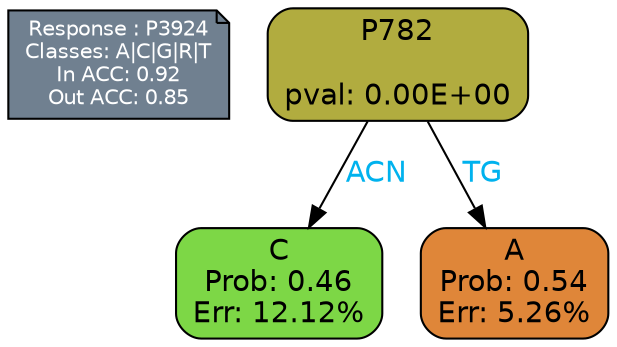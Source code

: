 digraph Tree {
node [shape=box, style="filled, rounded", color="black", fontname=helvetica] ;
graph [ranksep=equally, splines=polylines, bgcolor=transparent, dpi=600] ;
edge [fontname=helvetica] ;
LEGEND [label="Response : P3924
Classes: A|C|G|R|T
In ACC: 0.92
Out ACC: 0.85
",shape=note,align=left,style=filled,fillcolor="slategray",fontcolor="white",fontsize=10];1 [label="P782

pval: 0.00E+00", fillcolor="#b1ac3f"] ;
2 [label="C
Prob: 0.46
Err: 12.12%", fillcolor="#7dd746"] ;
3 [label="A
Prob: 0.54
Err: 5.26%", fillcolor="#df8639"] ;
1 -> 2 [label="ACN",fontcolor=deepskyblue2] ;
1 -> 3 [label="TG",fontcolor=deepskyblue2] ;
{rank = same; 2;3;}{rank = same; LEGEND;1;}}